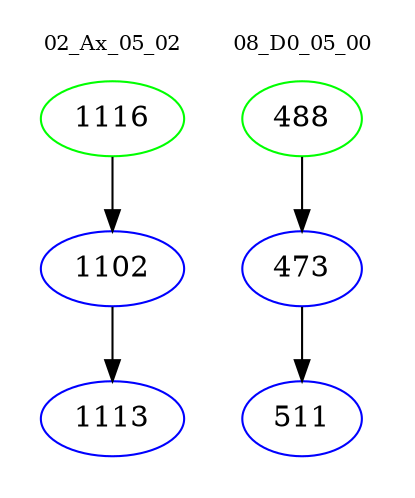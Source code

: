 digraph{
subgraph cluster_0 {
color = white
label = "02_Ax_05_02";
fontsize=10;
T0_1116 [label="1116", color="green"]
T0_1116 -> T0_1102 [color="black"]
T0_1102 [label="1102", color="blue"]
T0_1102 -> T0_1113 [color="black"]
T0_1113 [label="1113", color="blue"]
}
subgraph cluster_1 {
color = white
label = "08_D0_05_00";
fontsize=10;
T1_488 [label="488", color="green"]
T1_488 -> T1_473 [color="black"]
T1_473 [label="473", color="blue"]
T1_473 -> T1_511 [color="black"]
T1_511 [label="511", color="blue"]
}
}
